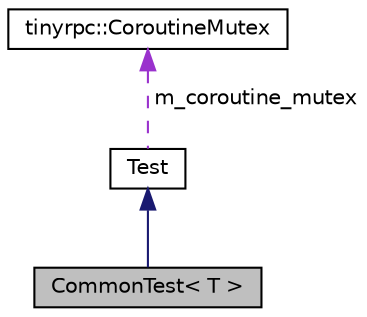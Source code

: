 digraph "CommonTest&lt; T &gt;"
{
 // LATEX_PDF_SIZE
  edge [fontname="Helvetica",fontsize="10",labelfontname="Helvetica",labelfontsize="10"];
  node [fontname="Helvetica",fontsize="10",shape=record];
  Node1 [label="CommonTest\< T \>",height=0.2,width=0.4,color="black", fillcolor="grey75", style="filled", fontcolor="black",tooltip=" "];
  Node2 -> Node1 [dir="back",color="midnightblue",fontsize="10",style="solid",fontname="Helvetica"];
  Node2 [label="Test",height=0.2,width=0.4,color="black", fillcolor="white", style="filled",URL="$classTest.html",tooltip=" "];
  Node3 -> Node2 [dir="back",color="darkorchid3",fontsize="10",style="dashed",label=" m_coroutine_mutex" ,fontname="Helvetica"];
  Node3 [label="tinyrpc::CoroutineMutex",height=0.2,width=0.4,color="black", fillcolor="white", style="filled",URL="$classtinyrpc_1_1CoroutineMutex.html",tooltip=" "];
}
